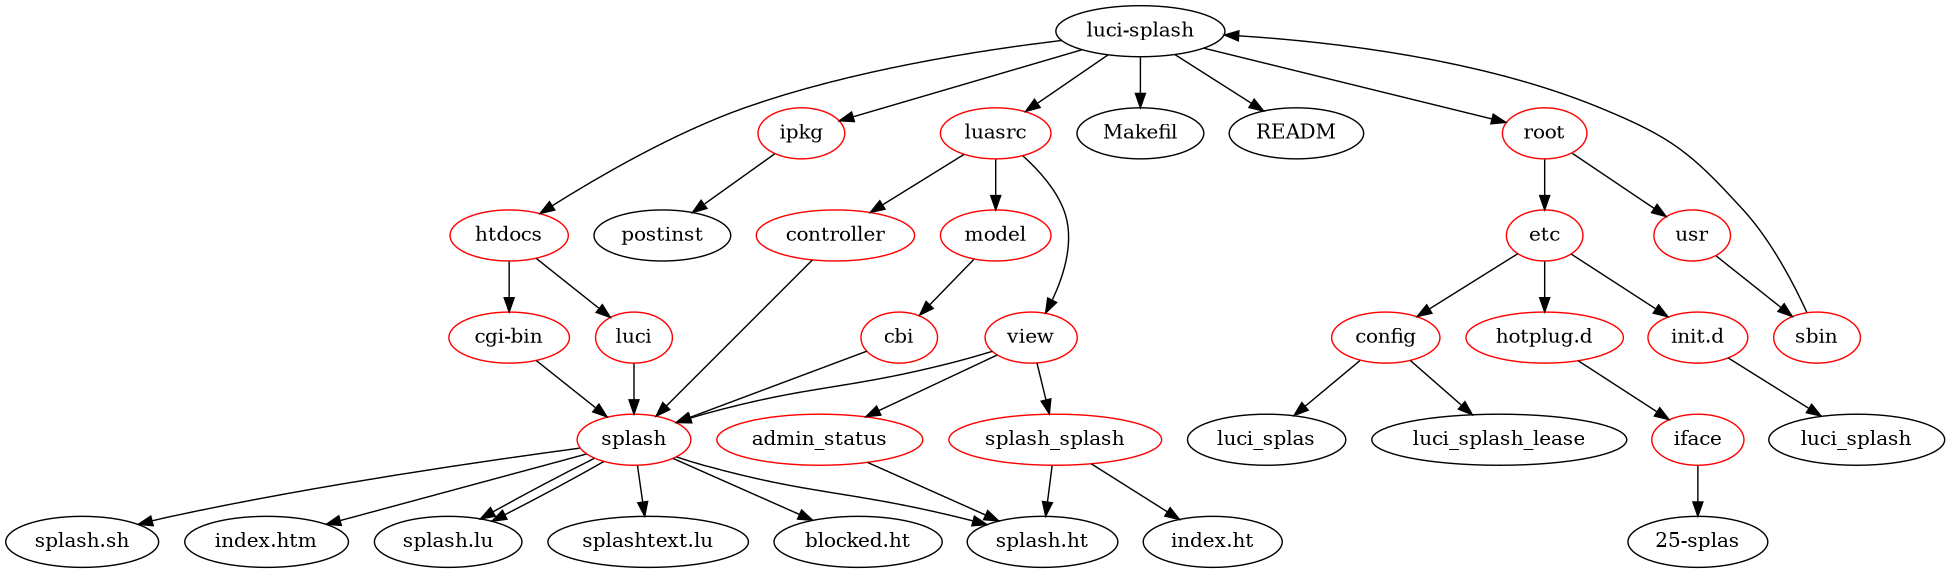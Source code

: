 // /home/br15/openwrt/feeds/luci/applications/luci-splash

// GraphViz dot file for '/home/br15/openwrt/feeds/luci/applications/luci-splash', generated by dirtree.
digraph file_system {
   //rankdir=LR;
   size="13,13";
   "htdocs" [color=red]; "luci-splash" -> "htdocs";
   "ipkg" [color=red]; "luci-splash" -> "ipkg";
   "luasrc" [color=red]; "luci-splash" -> "luasrc";
   "luci-splash" -> "Makefil";
   "luci-splash" -> "READM";
   "root" [color=red]; "luci-splash" -> "root";
      "cgi-bin" [color=red]; "htdocs" -> "cgi-bin";
      "luci" [color=red]; "htdocs" -> "luci";
         "splash" [color=red]; "cgi-bin" -> "splash";
            "splash" -> "splash.sh";
         "splash" [color=red]; "luci" -> "splash";
            "splash" -> "index.htm";
      "ipkg" -> "postinst";
      "controller" [color=red]; "luasrc" -> "controller";
      "model" [color=red]; "luasrc" -> "model";
      "view" [color=red]; "luasrc" -> "view";
         "splash" [color=red]; "controller" -> "splash";
            "splash" -> "splash.lu";
         "cbi" [color=red]; "model" -> "cbi";
            "splash" [color=red]; "cbi" -> "splash";
               "splash" -> "splash.lu";
               "splash" -> "splashtext.lu";
         "admin_status" [color=red]; "view" -> "admin_status";
         "splash" [color=red]; "view" -> "splash";
         "splash_splash" [color=red]; "view" -> "splash_splash";
            "admin_status" -> "splash.ht";
            "splash" -> "blocked.ht";
            "splash" -> "splash.ht";
            "splash_splash" -> "index.ht";
            "splash_splash" -> "splash.ht";
      "etc" [color=red]; "root" -> "etc";
      "usr" [color=red]; "root" -> "usr";
         "config" [color=red]; "etc" -> "config";
         "hotplug.d" [color=red]; "etc" -> "hotplug.d";
         "init.d" [color=red]; "etc" -> "init.d";
            "config" -> "luci_splas";
            "config" -> "luci_splash_lease";
            "iface" [color=red]; "hotplug.d" -> "iface";
               "iface" -> "25-splas";
            "init.d" -> "luci_splash";
         "sbin" [color=red]; "usr" -> "sbin";
            "sbin" -> "luci-splash";
}
